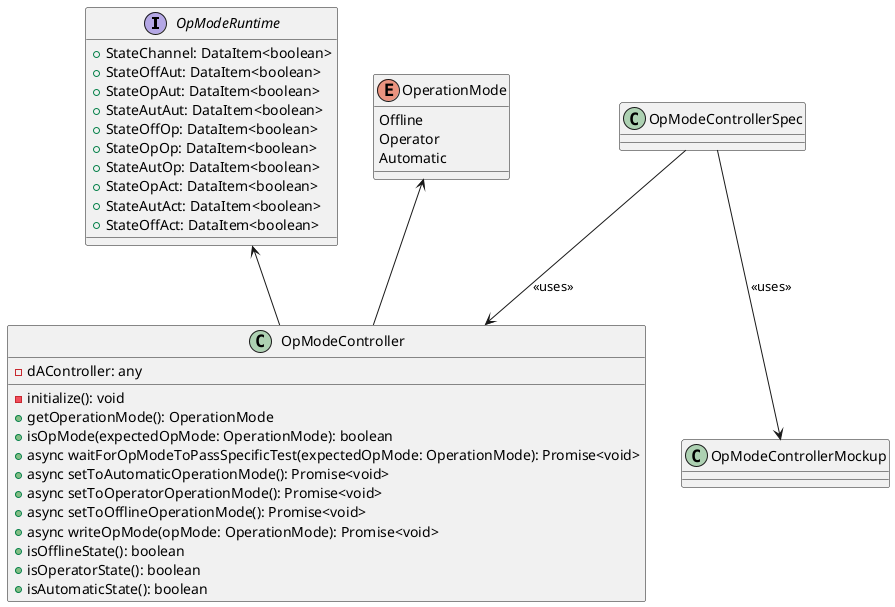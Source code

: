 /*
 * MIT License
 *
 * Copyright (c) 2021 P2O-Lab <p2o-lab@mailbox.tu-dresden.de>,
 * Chair for Process Control Systems, Technische Universität Dresden
 *
 * Permission is hereby granted, free of charge, to any person obtaining a copy
 * of this software and associated documentation files (the "Software"), to deal
 * in the Software without restriction, including without limitation the rights
 * to use, copy, modify, merge, publish, distribute, sublicense, and/or sell
 * copies of the Software, and to permit persons to whom the Software is
 * furnished to do so, subject to the following conditions:
 *
 * The above copyright notice and this permission notice shall be included in all
 * copies or substantial portions of the Software.
 *
 * THE SOFTWARE IS PROVIDED "AS IS", WITHOUT WARRANTY OF ANY KIND, EXPRESS OR
 * IMPLIED, INCLUDING BUT NOT LIMITED TO THE WARRANTIES OF MERCHANTABILITY,
 * FITNESS FOR A PARTICULAR PURPOSE AND NONINFRINGEMENT. IN NO EVENT SHALL THE
 * AUTHORS OR COPYRIGHT HOLDERS BE LIABLE FOR ANY CLAIM, DAMAGES OR OTHER
 * LIABILITY, WHETHER IN AN ACTION OF CONTRACT, TORT OR OTHERWISE, ARISING FROM,
 * OUT OF OR IN CONNECTION WITH THE SOFTWARE OR THE USE OR OTHER DEALINGS IN THE
 * SOFTWARE.
 */
 
@startuml
'https://plantuml.com/class-diagram

interface OpModeRuntime{
	+ StateChannel: DataItem<boolean>
	+ StateOffAut: DataItem<boolean>
	+ StateOpAut: DataItem<boolean>
	+ StateAutAut: DataItem<boolean>
	+ StateOffOp: DataItem<boolean>
	+ StateOpOp: DataItem<boolean>
	+ StateAutOp: DataItem<boolean>
	+ StateOpAct: DataItem<boolean>
	+ StateAutAct: DataItem<boolean>
	+ StateOffAct: DataItem<boolean>
}

enum OperationMode{
    Offline
    Operator
    Automatic
}

class OpModeController{
    - dAController: any
    - initialize(): void
    + getOperationMode(): OperationMode
    + isOpMode(expectedOpMode: OperationMode): boolean
    + async waitForOpModeToPassSpecificTest(expectedOpMode: OperationMode): Promise<void>
    + async setToAutomaticOperationMode(): Promise<void>
    + async setToOperatorOperationMode(): Promise<void>
    + async setToOfflineOperationMode(): Promise<void>
    + async writeOpMode(opMode: OperationMode): Promise<void>
    + isOfflineState(): boolean
    + isOperatorState(): boolean
    + isAutomaticState(): boolean
}

OpModeRuntime <-- OpModeController
OperationMode <-- OpModeController
OpModeControllerSpec --> OpModeController : <<uses>>
OpModeControllerSpec --> OpModeControllerMockup : <<uses>>

@enduml
